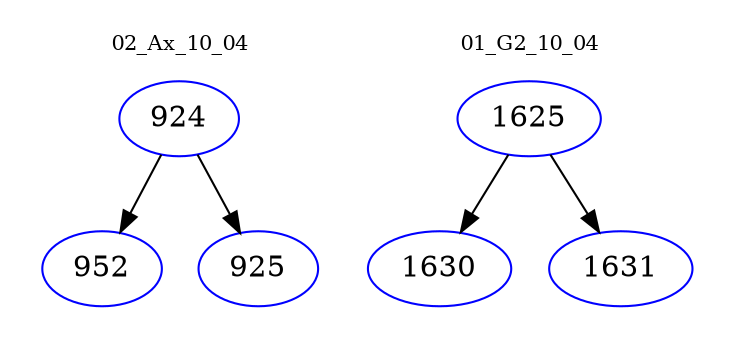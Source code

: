digraph{
subgraph cluster_0 {
color = white
label = "02_Ax_10_04";
fontsize=10;
T0_924 [label="924", color="blue"]
T0_924 -> T0_952 [color="black"]
T0_952 [label="952", color="blue"]
T0_924 -> T0_925 [color="black"]
T0_925 [label="925", color="blue"]
}
subgraph cluster_1 {
color = white
label = "01_G2_10_04";
fontsize=10;
T1_1625 [label="1625", color="blue"]
T1_1625 -> T1_1630 [color="black"]
T1_1630 [label="1630", color="blue"]
T1_1625 -> T1_1631 [color="black"]
T1_1631 [label="1631", color="blue"]
}
}
